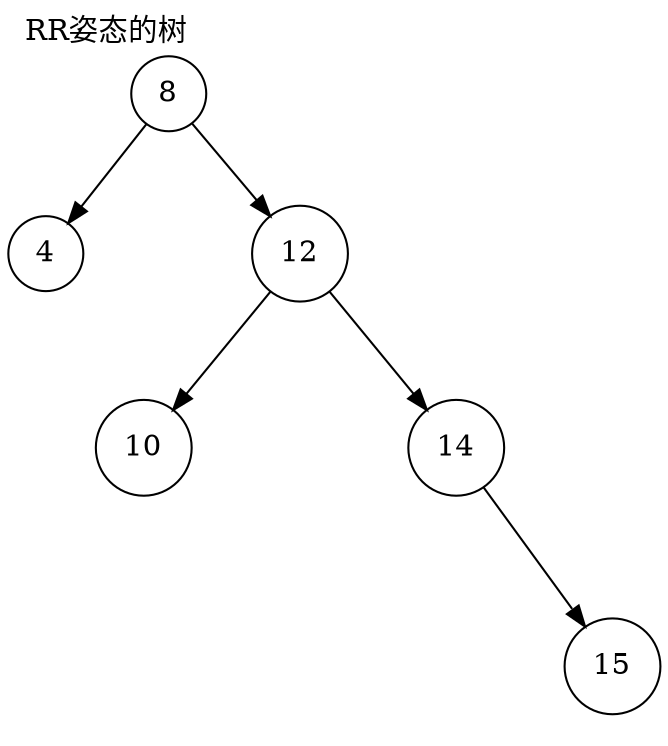 digraph g{
node[shape=circle];
labeljust=l;
labelloc=t;
label="RR姿态的树"
n0[label=8];
n1[label=4];
n0->n1;

n5[style=invis];
n0->n5[style=invis];
n6[label=12];
n0->n6;

n101[label=10];
n6->n101;
n102[style=invis];
n6->n102[style=invis];
n103[label=14];
n6->n103;

n104[style=invis];
n105[style=invis];
n106[label=15];
n103->n104[style=invis];
n103->n105[style=invis];
n103->n106;
}
